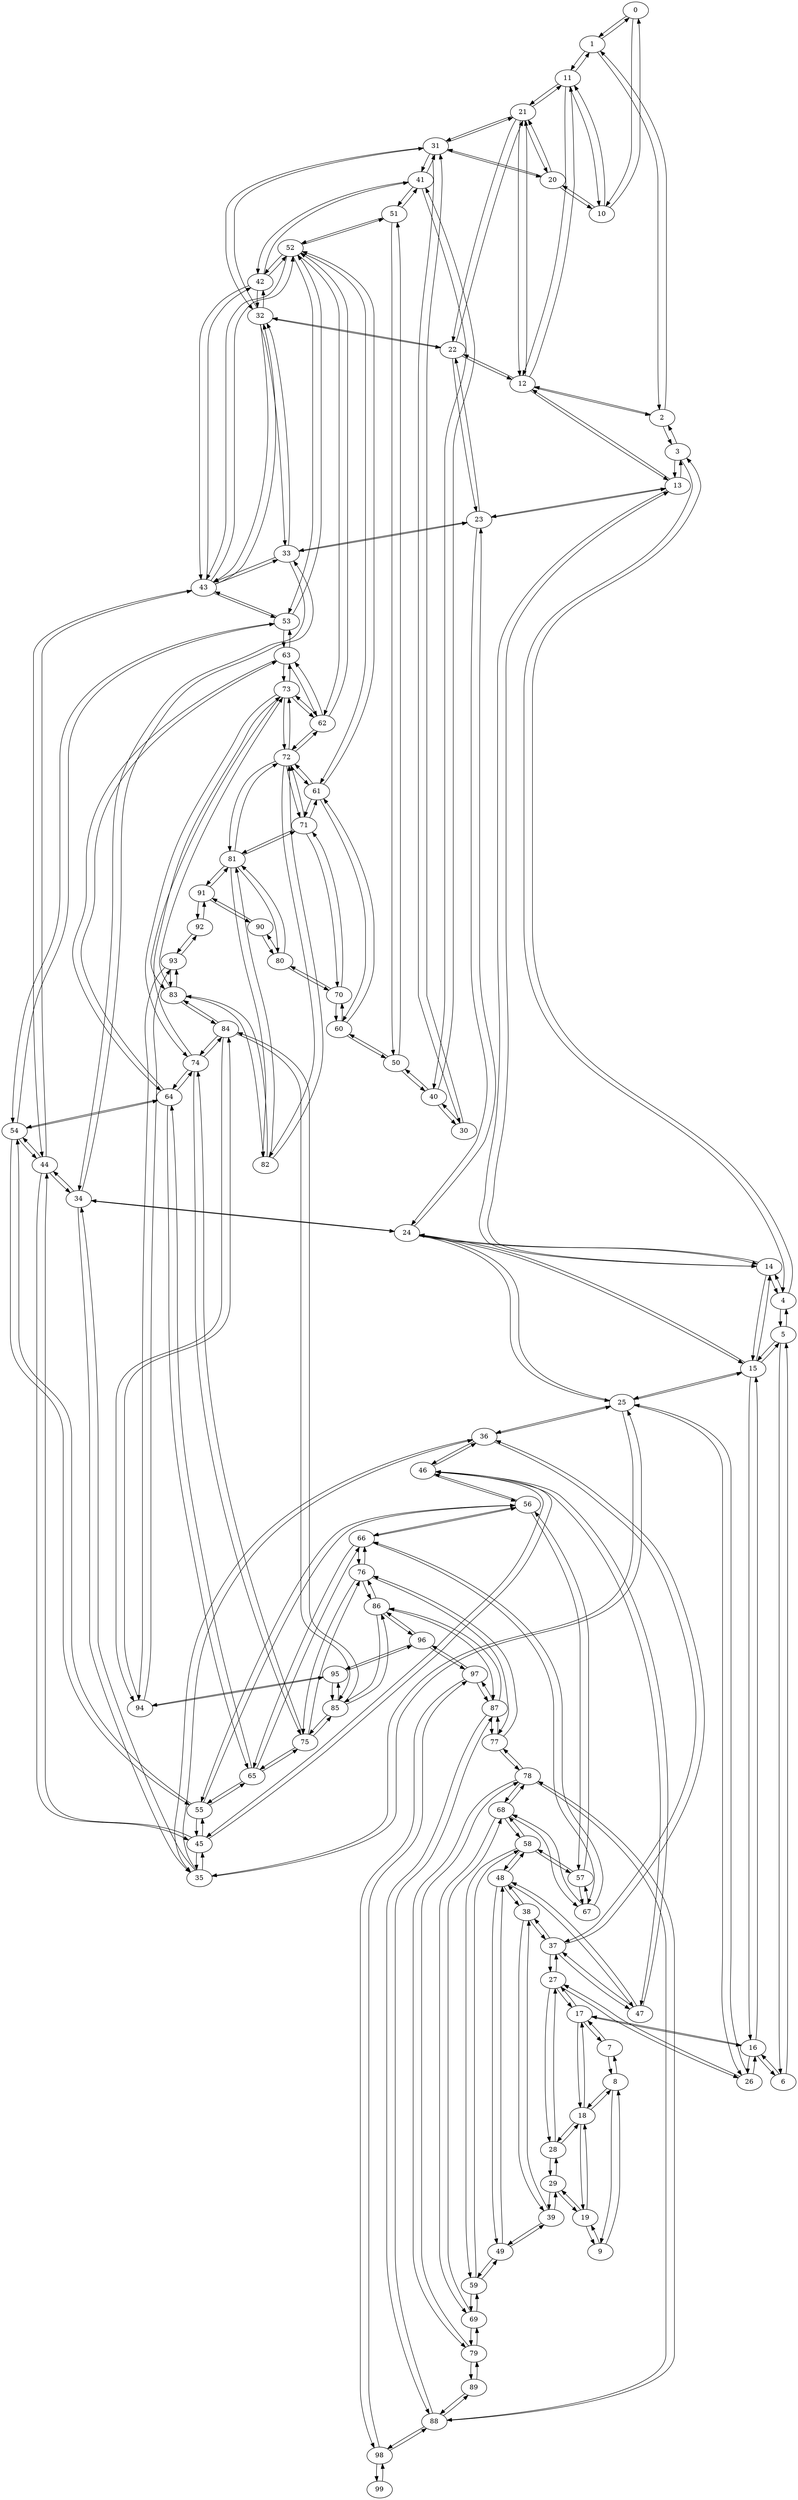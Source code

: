 digraph G {
0[label="0"];
1[label="1"];
2[label="2"];
3[label="3"];
4[label="4"];
5[label="5"];
6[label="6"];
7[label="7"];
8[label="8"];
9[label="9"];
10[label="10"];
11[label="11"];
12[label="12"];
13[label="13"];
14[label="14"];
15[label="15"];
16[label="16"];
17[label="17"];
18[label="18"];
19[label="19"];
20[label="20"];
21[label="21"];
22[label="22"];
23[label="23"];
24[label="24"];
25[label="25"];
26[label="26"];
27[label="27"];
28[label="28"];
29[label="29"];
30[label="30"];
31[label="31"];
32[label="32"];
33[label="33"];
34[label="34"];
35[label="35"];
36[label="36"];
37[label="37"];
38[label="38"];
39[label="39"];
40[label="40"];
41[label="41"];
42[label="42"];
43[label="43"];
44[label="44"];
45[label="45"];
46[label="46"];
47[label="47"];
48[label="48"];
49[label="49"];
50[label="50"];
51[label="51"];
52[label="52"];
53[label="53"];
54[label="54"];
55[label="55"];
56[label="56"];
57[label="57"];
58[label="58"];
59[label="59"];
60[label="60"];
61[label="61"];
62[label="62"];
63[label="63"];
64[label="64"];
65[label="65"];
66[label="66"];
67[label="67"];
68[label="68"];
69[label="69"];
70[label="70"];
71[label="71"];
72[label="72"];
73[label="73"];
74[label="74"];
75[label="75"];
76[label="76"];
77[label="77"];
78[label="78"];
79[label="79"];
80[label="80"];
81[label="81"];
82[label="82"];
83[label="83"];
84[label="84"];
85[label="85"];
86[label="86"];
87[label="87"];
88[label="88"];
89[label="89"];
90[label="90"];
91[label="91"];
92[label="92"];
93[label="93"];
94[label="94"];
95[label="95"];
96[label="96"];
97[label="97"];
98[label="98"];
99[label="99"];
0->1 [weight="0.922452", label_edge= "0"];
0->10 [weight="1.64727", label_edge= "1"];
1->0 [weight="0.922452", label_edge= "2"];
1->11 [weight="1.8225", label_edge= "3"];
1->2 [weight="1.2869", label_edge= "4"];
2->1 [weight="1.2869", label_edge= "5"];
2->12 [weight="0.913358", label_edge= "6"];
2->3 [weight="0.515152", label_edge= "7"];
3->2 [weight="0.515152", label_edge= "8"];
3->13 [weight="1.76788", label_edge= "9"];
3->4 [weight="0.832179", label_edge= "10"];
4->3 [weight="0.832179", label_edge= "11"];
4->14 [weight="0.252449", label_edge= "12"];
4->5 [weight="1.32615", label_edge= "13"];
5->4 [weight="1.32615", label_edge= "14"];
5->15 [weight="1.02689", label_edge= "15"];
5->6 [weight="1.32279", label_edge= "16"];
6->5 [weight="1.32279", label_edge= "17"];
6->16 [weight="1.00369", label_edge= "18"];
7->17 [weight="1.77465", label_edge= "19"];
7->8 [weight="0.426222", label_edge= "20"];
8->7 [weight="0.426222", label_edge= "21"];
8->18 [weight="0.611957", label_edge= "22"];
8->9 [weight="1.49852", label_edge= "23"];
9->8 [weight="1.49852", label_edge= "24"];
9->19 [weight="1.29154", label_edge= "25"];
10->11 [weight="0.222663", label_edge= "26"];
10->0 [weight="1.64727", label_edge= "27"];
10->20 [weight="1.04508", label_edge= "28"];
11->10 [weight="0.222663", label_edge= "29"];
11->21 [weight="1.33232", label_edge= "30"];
11->12 [weight="0.239021", label_edge= "31"];
11->1 [weight="1.8225", label_edge= "32"];
12->11 [weight="0.239021", label_edge= "33"];
12->22 [weight="0.667623", label_edge= "34"];
12->13 [weight="0.860866", label_edge= "35"];
12->2 [weight="0.913358", label_edge= "36"];
13->12 [weight="0.860866", label_edge= "37"];
13->23 [weight="0.713889", label_edge= "38"];
13->14 [weight="0.120792", label_edge= "39"];
13->3 [weight="1.76788", label_edge= "40"];
14->13 [weight="0.120792", label_edge= "41"];
14->24 [weight="0.814478", label_edge= "42"];
14->15 [weight="0.781823", label_edge= "43"];
14->4 [weight="0.252449", label_edge= "44"];
15->14 [weight="0.781823", label_edge= "45"];
15->25 [weight="1.39116", label_edge= "46"];
15->16 [weight="1.15836", label_edge= "47"];
15->5 [weight="1.02689", label_edge= "48"];
16->15 [weight="1.15836", label_edge= "49"];
16->26 [weight="1.30662", label_edge= "50"];
16->17 [weight="0.731468", label_edge= "51"];
16->6 [weight="1.00369", label_edge= "52"];
17->16 [weight="0.731468", label_edge= "53"];
17->27 [weight="0.25959", label_edge= "54"];
17->18 [weight="1.64141", label_edge= "55"];
17->7 [weight="1.77465", label_edge= "56"];
18->17 [weight="1.64141", label_edge= "57"];
18->28 [weight="0.556169", label_edge= "58"];
18->19 [weight="1.32316", label_edge= "59"];
18->8 [weight="0.611957", label_edge= "60"];
19->18 [weight="1.32316", label_edge= "61"];
19->9 [weight="1.29154", label_edge= "62"];
19->29 [weight="0.23957", label_edge= "63"];
20->21 [weight="0.36903", label_edge= "64"];
20->10 [weight="1.04508", label_edge= "65"];
21->20 [weight="0.36903", label_edge= "66"];
21->31 [weight="0.668294", label_edge= "67"];
21->22 [weight="0.28193", label_edge= "68"];
21->11 [weight="1.33232", label_edge= "69"];
22->21 [weight="0.28193", label_edge= "70"];
22->32 [weight="1.81256", label_edge= "71"];
22->23 [weight="1.85742", label_edge= "72"];
22->12 [weight="0.667623", label_edge= "73"];
23->22 [weight="1.85742", label_edge= "74"];
23->33 [weight="1.90985", label_edge= "75"];
23->24 [weight="0.816919", label_edge= "76"];
23->13 [weight="0.713889", label_edge= "77"];
24->23 [weight="0.816919", label_edge= "78"];
24->34 [weight="1.48235", label_edge= "79"];
24->25 [weight="1.55028", label_edge= "80"];
24->14 [weight="0.814478", label_edge= "81"];
25->24 [weight="1.55028", label_edge= "82"];
25->35 [weight="1.98737", label_edge= "83"];
25->26 [weight="0.791772", label_edge= "84"];
25->15 [weight="1.39116", label_edge= "85"];
26->25 [weight="0.791772", label_edge= "86"];
26->27 [weight="0.837489", label_edge= "87"];
26->16 [weight="1.30662", label_edge= "88"];
27->26 [weight="0.837489", label_edge= "89"];
27->37 [weight="1.94635", label_edge= "90"];
27->28 [weight="1.31248", label_edge= "91"];
27->17 [weight="0.25959", label_edge= "92"];
28->27 [weight="1.31248", label_edge= "93"];
28->29 [weight="0.436659", label_edge= "94"];
28->18 [weight="0.556169", label_edge= "95"];
29->28 [weight="0.436659", label_edge= "96"];
29->19 [weight="0.23957", label_edge= "97"];
29->39 [weight="1.0878", label_edge= "98"];
30->31 [weight="1.60454", label_edge= "99"];
30->40 [weight="0.357494", label_edge= "100"];
31->30 [weight="1.60454", label_edge= "101"];
31->41 [weight="0.521073", label_edge= "102"];
31->32 [weight="1.34306", label_edge= "103"];
31->21 [weight="0.668294", label_edge= "104"];
32->31 [weight="1.34306", label_edge= "105"];
32->42 [weight="1.81426", label_edge= "106"];
32->33 [weight="0.471328", label_edge= "107"];
32->22 [weight="1.81256", label_edge= "108"];
33->32 [weight="0.471328", label_edge= "109"];
33->43 [weight="0.250313", label_edge= "110"];
33->34 [weight="0.791528", label_edge= "111"];
33->23 [weight="1.90985", label_edge= "112"];
34->33 [weight="0.791528", label_edge= "113"];
34->44 [weight="1.70666", label_edge= "114"];
34->35 [weight="0.890957", label_edge= "115"];
34->24 [weight="1.48235", label_edge= "116"];
35->34 [weight="0.890957", label_edge= "117"];
35->45 [weight="1.55675", label_edge= "118"];
35->36 [weight="1.68548", label_edge= "119"];
35->25 [weight="1.98737", label_edge= "120"];
36->35 [weight="1.68548", label_edge= "121"];
36->46 [weight="0.643086", label_edge= "122"];
36->37 [weight="0.655293", label_edge= "123"];
37->36 [weight="0.655293", label_edge= "124"];
37->47 [weight="0.518021", label_edge= "125"];
37->38 [weight="1.48711", label_edge= "126"];
37->27 [weight="1.94635", label_edge= "127"];
38->37 [weight="1.48711", label_edge= "128"];
38->48 [weight="0.790979", label_edge= "129"];
38->39 [weight="0.771264", label_edge= "130"];
39->38 [weight="0.771264", label_edge= "131"];
39->29 [weight="1.0878", label_edge= "132"];
39->49 [weight="0.0596942", label_edge= "133"];
40->41 [weight="1.78674", label_edge= "134"];
40->30 [weight="0.357494", label_edge= "135"];
40->50 [weight="0.227424", label_edge= "136"];
41->40 [weight="1.78674", label_edge= "137"];
41->51 [weight="0.99765", label_edge= "138"];
41->42 [weight="0.96585", label_edge= "139"];
41->31 [weight="0.521073", label_edge= "140"];
42->41 [weight="0.96585", label_edge= "141"];
42->52 [weight="1.82977", label_edge= "142"];
42->43 [weight="1.99481", label_edge= "143"];
42->32 [weight="1.81426", label_edge= "144"];
43->42 [weight="1.99481", label_edge= "145"];
43->53 [weight="0.292795", label_edge= "146"];
43->44 [weight="1.61773", label_edge= "147"];
43->33 [weight="0.250313", label_edge= "148"];
44->43 [weight="1.61773", label_edge= "149"];
44->54 [weight="0.0691549", label_edge= "150"];
44->45 [weight="1.10739", label_edge= "151"];
44->34 [weight="1.70666", label_edge= "152"];
45->44 [weight="1.10739", label_edge= "153"];
45->55 [weight="1.6513", label_edge= "154"];
45->46 [weight="0.493728", label_edge= "155"];
45->35 [weight="1.55675", label_edge= "156"];
46->45 [weight="0.493728", label_edge= "157"];
46->56 [weight="0.49794", label_edge= "158"];
46->47 [weight="0.80813", label_edge= "159"];
46->36 [weight="0.643086", label_edge= "160"];
47->46 [weight="0.80813", label_edge= "161"];
47->48 [weight="0.655538", label_edge= "162"];
47->37 [weight="0.518021", label_edge= "163"];
48->47 [weight="0.655538", label_edge= "164"];
48->58 [weight="0.630573", label_edge= "165"];
48->49 [weight="1.28336", label_edge= "166"];
48->38 [weight="0.790979", label_edge= "167"];
49->48 [weight="1.28336", label_edge= "168"];
49->39 [weight="0.0596942", label_edge= "169"];
49->59 [weight="0.352611", label_edge= "170"];
50->51 [weight="1.17185", label_edge= "171"];
50->40 [weight="0.227424", label_edge= "172"];
50->60 [weight="0.859584", label_edge= "173"];
51->50 [weight="1.17185", label_edge= "174"];
51->52 [weight="0.734275", label_edge= "175"];
51->41 [weight="0.99765", label_edge= "176"];
52->51 [weight="0.734275", label_edge= "177"];
52->62 [weight="1.45396", label_edge= "178"];
52->53 [weight="0.757164", label_edge= "179"];
52->42 [weight="1.82977", label_edge= "180"];
53->52 [weight="0.757164", label_edge= "181"];
53->63 [weight="1.0933", label_edge= "182"];
53->54 [weight="0.00671407", label_edge= "183"];
53->43 [weight="0.292795", label_edge= "184"];
54->53 [weight="0.00671407", label_edge= "185"];
54->64 [weight="1.81127", label_edge= "186"];
54->55 [weight="1.69713", label_edge= "187"];
54->44 [weight="0.0691549", label_edge= "188"];
55->54 [weight="1.69713", label_edge= "189"];
55->65 [weight="1.61388", label_edge= "190"];
55->56 [weight="0.652974", label_edge= "191"];
55->45 [weight="1.6513", label_edge= "192"];
56->55 [weight="0.652974", label_edge= "193"];
56->66 [weight="0.804529", label_edge= "194"];
56->57 [weight="1.24339", label_edge= "195"];
56->46 [weight="0.49794", label_edge= "196"];
57->56 [weight="1.24339", label_edge= "197"];
57->67 [weight="1.20835", label_edge= "198"];
57->58 [weight="1.50615", label_edge= "199"];
58->57 [weight="1.50615", label_edge= "200"];
58->68 [weight="0.356273", label_edge= "201"];
58->59 [weight="1.67589", label_edge= "202"];
58->48 [weight="0.630573", label_edge= "203"];
59->58 [weight="1.67589", label_edge= "204"];
59->49 [weight="0.352611", label_edge= "205"];
59->69 [weight="1.15891", label_edge= "206"];
60->61 [weight="0.497879", label_edge= "207"];
60->50 [weight="0.859584", label_edge= "208"];
60->70 [weight="1.13303", label_edge= "209"];
61->60 [weight="0.497879", label_edge= "210"];
61->71 [weight="1.34916", label_edge= "211"];
62->72 [weight="0.510208", label_edge= "212"];
62->63 [weight="1.24894", label_edge= "213"];
62->52 [weight="1.45396", label_edge= "214"];
63->62 [weight="1.24894", label_edge= "215"];
63->73 [weight="1.64348", label_edge= "216"];
63->64 [weight="0.220466", label_edge= "217"];
63->53 [weight="1.0933", label_edge= "218"];
64->63 [weight="0.220466", label_edge= "219"];
64->74 [weight="0.198004", label_edge= "220"];
64->65 [weight="0.476211", label_edge= "221"];
64->54 [weight="1.81127", label_edge= "222"];
65->64 [weight="0.476211", label_edge= "223"];
65->75 [weight="0.666768", label_edge= "224"];
65->66 [weight="1.62243", label_edge= "225"];
65->55 [weight="1.61388", label_edge= "226"];
66->65 [weight="1.62243", label_edge= "227"];
66->76 [weight="1.25163", label_edge= "228"];
66->67 [weight="1.05429", label_edge= "229"];
66->56 [weight="0.804529", label_edge= "230"];
67->66 [weight="1.05429", label_edge= "231"];
67->68 [weight="0.528703", label_edge= "232"];
67->57 [weight="1.20835", label_edge= "233"];
68->67 [weight="0.528703", label_edge= "234"];
68->78 [weight="0.363231", label_edge= "235"];
68->69 [weight="0.605792", label_edge= "236"];
68->58 [weight="0.356273", label_edge= "237"];
69->68 [weight="0.605792", label_edge= "238"];
69->59 [weight="1.15891", label_edge= "239"];
69->79 [weight="1.27805", label_edge= "240"];
70->71 [weight="0.618976", label_edge= "241"];
70->60 [weight="1.13303", label_edge= "242"];
70->80 [weight="0.663045", label_edge= "243"];
71->70 [weight="0.618976", label_edge= "244"];
71->81 [weight="0.568926", label_edge= "245"];
71->72 [weight="1.96875", label_edge= "246"];
71->61 [weight="1.34916", label_edge= "247"];
72->71 [weight="1.96875", label_edge= "248"];
72->82 [weight="0.379345", label_edge= "249"];
72->73 [weight="1.13114", label_edge= "250"];
72->62 [weight="0.510208", label_edge= "251"];
73->72 [weight="1.13114", label_edge= "252"];
73->83 [weight="0.571123", label_edge= "253"];
73->74 [weight="0.163091", label_edge= "254"];
73->63 [weight="1.64348", label_edge= "255"];
74->73 [weight="0.163091", label_edge= "256"];
74->84 [weight="0.269295", label_edge= "257"];
74->75 [weight="0.305124", label_edge= "258"];
74->64 [weight="0.198004", label_edge= "259"];
75->74 [weight="0.305124", label_edge= "260"];
75->85 [weight="0.0126347", label_edge= "261"];
75->76 [weight="1.16617", label_edge= "262"];
75->65 [weight="0.666768", label_edge= "263"];
76->75 [weight="1.16617", label_edge= "264"];
76->86 [weight="0.883267", label_edge= "265"];
76->77 [weight="0.349681", label_edge= "266"];
76->66 [weight="1.25163", label_edge= "267"];
77->76 [weight="0.349681", label_edge= "268"];
77->87 [weight="1.2664", label_edge= "269"];
77->78 [weight="0.595904", label_edge= "270"];
78->77 [weight="0.595904", label_edge= "271"];
78->88 [weight="1.56267", label_edge= "272"];
78->79 [weight="0.792505", label_edge= "273"];
78->68 [weight="0.363231", label_edge= "274"];
79->78 [weight="0.792505", label_edge= "275"];
79->69 [weight="1.27805", label_edge= "276"];
79->89 [weight="1.89087", label_edge= "277"];
80->81 [weight="0.0418104", label_edge= "278"];
80->70 [weight="0.663045", label_edge= "279"];
80->90 [weight="0.89407", label_edge= "280"];
81->80 [weight="0.0418104", label_edge= "281"];
81->91 [weight="1.38267", label_edge= "282"];
81->82 [weight="0.300485", label_edge= "283"];
81->71 [weight="0.568926", label_edge= "284"];
82->81 [weight="0.300485", label_edge= "285"];
82->83 [weight="0.877346", label_edge= "286"];
82->72 [weight="0.379345", label_edge= "287"];
83->82 [weight="0.877346", label_edge= "288"];
83->93 [weight="1.18137", label_edge= "289"];
83->84 [weight="0.656148", label_edge= "290"];
83->73 [weight="0.571123", label_edge= "291"];
84->83 [weight="0.656148", label_edge= "292"];
84->94 [weight="1.75622", label_edge= "293"];
84->85 [weight="1.50707", label_edge= "294"];
84->74 [weight="0.269295", label_edge= "295"];
85->84 [weight="1.50707", label_edge= "296"];
85->95 [weight="1.36991", label_edge= "297"];
85->86 [weight="0.0488907", label_edge= "298"];
85->75 [weight="0.0126347", label_edge= "299"];
86->85 [weight="0.0488907", label_edge= "300"];
86->96 [weight="0.506668", label_edge= "301"];
86->87 [weight="0.787927", label_edge= "302"];
86->76 [weight="0.883267", label_edge= "303"];
87->86 [weight="0.787927", label_edge= "304"];
87->97 [weight="0.575335", label_edge= "305"];
87->88 [weight="0.768151", label_edge= "306"];
87->77 [weight="1.2664", label_edge= "307"];
88->87 [weight="0.768151", label_edge= "308"];
88->98 [weight="1.27927", label_edge= "309"];
88->89 [weight="0.351756", label_edge= "310"];
88->78 [weight="1.56267", label_edge= "311"];
89->88 [weight="0.351756", label_edge= "312"];
89->79 [weight="1.89087", label_edge= "313"];
90->91 [weight="0.265267", label_edge= "314"];
90->80 [weight="0.89407", label_edge= "315"];
91->90 [weight="0.265267", label_edge= "316"];
91->81 [weight="1.38267", label_edge= "317"];
91->92 [weight="1.08023", label_edge= "318"];
92->91 [weight="1.08023", label_edge= "319"];
92->93 [weight="1.53655", label_edge= "320"];
93->92 [weight="1.53655", label_edge= "321"];
93->83 [weight="1.18137", label_edge= "322"];
93->94 [weight="1.41337", label_edge= "323"];
94->93 [weight="1.41337", label_edge= "324"];
94->84 [weight="1.75622", label_edge= "325"];
94->95 [weight="0.329356", label_edge= "326"];
95->94 [weight="0.329356", label_edge= "327"];
95->85 [weight="1.36991", label_edge= "328"];
95->96 [weight="1.01358", label_edge= "329"];
96->95 [weight="1.01358", label_edge= "330"];
96->86 [weight="0.506668", label_edge= "331"];
96->97 [weight="1.17087", label_edge= "332"];
97->96 [weight="1.17087", label_edge= "333"];
97->87 [weight="0.575335", label_edge= "334"];
97->98 [weight="1.73772", label_edge= "335"];
98->97 [weight="1.73772", label_edge= "336"];
98->88 [weight="1.27927", label_edge= "337"];
98->99 [weight="0.94644", label_edge= "338"];
99->98 [weight="0.94644", label_edge= "339"];
36->25 [weight="1.5305", label_edge= "340"];
25->36 [weight="1.5305", label_edge= "341"];
21->12 [weight="1.30326", label_edge= "342"];
12->21 [weight="1.30326", label_edge= "343"];
15->24 [weight="0.36549", label_edge= "344"];
24->15 [weight="0.36549", label_edge= "345"];
31->20 [weight="0.382702", label_edge= "346"];
20->31 [weight="0.382702", label_edge= "347"];
43->32 [weight="0.391369", label_edge= "348"];
32->43 [weight="0.391369", label_edge= "349"];
62->73 [weight="0.865078", label_edge= "350"];
73->62 [weight="0.865078", label_edge= "351"];
72->61 [weight="0.189093", label_edge= "352"];
61->72 [weight="0.189093", label_edge= "353"];
43->52 [weight="1.81597", label_edge= "354"];
52->43 [weight="1.81597", label_edge= "355"];
52->61 [weight="0.16126", label_edge= "356"];
61->52 [weight="0.16126", label_edge= "357"];
72->81 [weight="1.70269", label_edge= "358"];
81->72 [weight="1.70269", label_edge= "359"];
}
